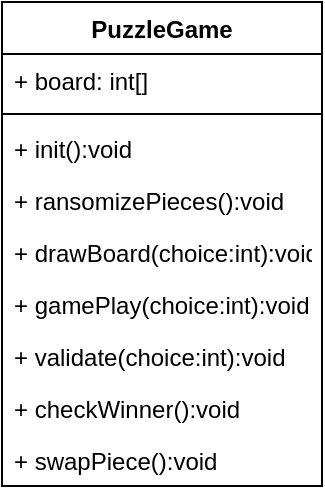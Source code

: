 <mxfile version="13.3.5" type="device"><diagram id="zHPT2NPUa4g1dej9AS4z" name="Page-1"><mxGraphModel dx="1262" dy="590" grid="1" gridSize="10" guides="1" tooltips="1" connect="1" arrows="1" fold="1" page="1" pageScale="1" pageWidth="850" pageHeight="1100" math="0" shadow="0"><root><mxCell id="0"/><mxCell id="1" parent="0"/><mxCell id="TEzC0Ntky4152fS0fOHw-5" value="PuzzleGame" style="swimlane;fontStyle=1;align=center;verticalAlign=top;childLayout=stackLayout;horizontal=1;startSize=26;horizontalStack=0;resizeParent=1;resizeParentMax=0;resizeLast=0;collapsible=1;marginBottom=0;" parent="1" vertex="1"><mxGeometry x="85" y="120" width="160" height="242" as="geometry"/></mxCell><mxCell id="TEzC0Ntky4152fS0fOHw-6" value="+ board: int[]" style="text;strokeColor=none;fillColor=none;align=left;verticalAlign=top;spacingLeft=4;spacingRight=4;overflow=hidden;rotatable=0;points=[[0,0.5],[1,0.5]];portConstraint=eastwest;" parent="TEzC0Ntky4152fS0fOHw-5" vertex="1"><mxGeometry y="26" width="160" height="26" as="geometry"/></mxCell><mxCell id="TEzC0Ntky4152fS0fOHw-7" value="" style="line;strokeWidth=1;fillColor=none;align=left;verticalAlign=middle;spacingTop=-1;spacingLeft=3;spacingRight=3;rotatable=0;labelPosition=right;points=[];portConstraint=eastwest;" parent="TEzC0Ntky4152fS0fOHw-5" vertex="1"><mxGeometry y="52" width="160" height="8" as="geometry"/></mxCell><mxCell id="TEzC0Ntky4152fS0fOHw-8" value="+ init():void" style="text;strokeColor=none;fillColor=none;align=left;verticalAlign=top;spacingLeft=4;spacingRight=4;overflow=hidden;rotatable=0;points=[[0,0.5],[1,0.5]];portConstraint=eastwest;" parent="TEzC0Ntky4152fS0fOHw-5" vertex="1"><mxGeometry y="60" width="160" height="26" as="geometry"/></mxCell><mxCell id="TEzC0Ntky4152fS0fOHw-27" value="+ ransomizePieces():void" style="text;strokeColor=none;fillColor=none;align=left;verticalAlign=top;spacingLeft=4;spacingRight=4;overflow=hidden;rotatable=0;points=[[0,0.5],[1,0.5]];portConstraint=eastwest;" parent="TEzC0Ntky4152fS0fOHw-5" vertex="1"><mxGeometry y="86" width="160" height="26" as="geometry"/></mxCell><mxCell id="TEzC0Ntky4152fS0fOHw-28" value="+ drawBoard(choice:int):void" style="text;strokeColor=none;fillColor=none;align=left;verticalAlign=top;spacingLeft=4;spacingRight=4;overflow=hidden;rotatable=0;points=[[0,0.5],[1,0.5]];portConstraint=eastwest;" parent="TEzC0Ntky4152fS0fOHw-5" vertex="1"><mxGeometry y="112" width="160" height="26" as="geometry"/></mxCell><mxCell id="hVihQV4H_HBklpTIKjpq-1" value="+ gamePlay(choice:int):void" style="text;strokeColor=none;fillColor=none;align=left;verticalAlign=top;spacingLeft=4;spacingRight=4;overflow=hidden;rotatable=0;points=[[0,0.5],[1,0.5]];portConstraint=eastwest;" vertex="1" parent="TEzC0Ntky4152fS0fOHw-5"><mxGeometry y="138" width="160" height="26" as="geometry"/></mxCell><mxCell id="TEzC0Ntky4152fS0fOHw-29" value="+ validate(choice:int):void" style="text;strokeColor=none;fillColor=none;align=left;verticalAlign=top;spacingLeft=4;spacingRight=4;overflow=hidden;rotatable=0;points=[[0,0.5],[1,0.5]];portConstraint=eastwest;" parent="TEzC0Ntky4152fS0fOHw-5" vertex="1"><mxGeometry y="164" width="160" height="26" as="geometry"/></mxCell><mxCell id="TEzC0Ntky4152fS0fOHw-31" value="+ checkWinner():void" style="text;strokeColor=none;fillColor=none;align=left;verticalAlign=top;spacingLeft=4;spacingRight=4;overflow=hidden;rotatable=0;points=[[0,0.5],[1,0.5]];portConstraint=eastwest;" parent="TEzC0Ntky4152fS0fOHw-5" vertex="1"><mxGeometry y="190" width="160" height="26" as="geometry"/></mxCell><mxCell id="TEzC0Ntky4152fS0fOHw-32" value="+ swapPiece():void" style="text;strokeColor=none;fillColor=none;align=left;verticalAlign=top;spacingLeft=4;spacingRight=4;overflow=hidden;rotatable=0;points=[[0,0.5],[1,0.5]];portConstraint=eastwest;" parent="TEzC0Ntky4152fS0fOHw-5" vertex="1"><mxGeometry y="216" width="160" height="26" as="geometry"/></mxCell></root></mxGraphModel></diagram></mxfile>